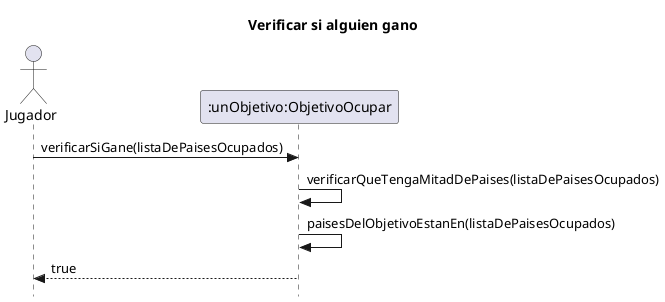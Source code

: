 @startuml Diagrama de secuencia - Verificar si alguien gano
title Verificar si alguien gano
skinparam style strictuml
actor Jugador as Jugador
participant ":Jugador" as Jugador
participant ":unObjetivo:ObjetivoOcupar" as Objetivo

Jugador -> Objetivo: verificarSiGane(listaDePaisesOcupados)
Objetivo -> Objetivo: verificarQueTengaMitadDePaises(listaDePaisesOcupados)
Objetivo -> Objetivo: paisesDelObjetivoEstanEn(listaDePaisesOcupados)
Objetivo --> Jugador: true
@enduml